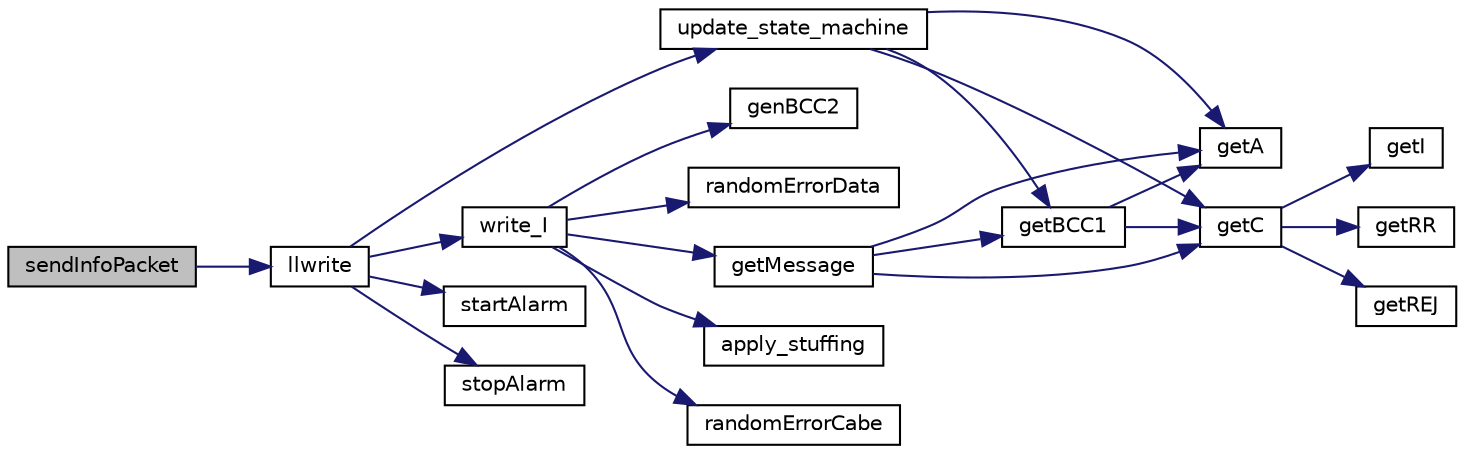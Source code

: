 digraph "sendInfoPacket"
{
  edge [fontname="Helvetica",fontsize="10",labelfontname="Helvetica",labelfontsize="10"];
  node [fontname="Helvetica",fontsize="10",shape=record];
  rankdir="LR";
  Node1 [label="sendInfoPacket",height=0.2,width=0.4,color="black", fillcolor="grey75", style="filled", fontcolor="black"];
  Node1 -> Node2 [color="midnightblue",fontsize="10",style="solid",fontname="Helvetica"];
  Node2 [label="llwrite",height=0.2,width=0.4,color="black", fillcolor="white", style="filled",URL="$_data_link_protocol_8c.html#a7566fe39434784a0bc29e8b0e64485fc"];
  Node2 -> Node3 [color="midnightblue",fontsize="10",style="solid",fontname="Helvetica"];
  Node3 [label="write_I",height=0.2,width=0.4,color="black", fillcolor="white", style="filled",URL="$_data_link_protocol_8c.html#ab455e0521aa499284c844ee6f8e26598"];
  Node3 -> Node4 [color="midnightblue",fontsize="10",style="solid",fontname="Helvetica"];
  Node4 [label="getMessage",height=0.2,width=0.4,color="black", fillcolor="white", style="filled",URL="$_data_link_protocol_8c.html#a15fda084e7c867a3bbec56c610d51328"];
  Node4 -> Node5 [color="midnightblue",fontsize="10",style="solid",fontname="Helvetica"];
  Node5 [label="getA",height=0.2,width=0.4,color="black", fillcolor="white", style="filled",URL="$_data_link_protocol_8c.html#a6a7b7f464b479f94feff8d9a00b18641"];
  Node4 -> Node6 [color="midnightblue",fontsize="10",style="solid",fontname="Helvetica"];
  Node6 [label="getC",height=0.2,width=0.4,color="black", fillcolor="white", style="filled",URL="$_data_link_protocol_8c.html#aaa901ccedf05fba90552bdacbd11d3e9"];
  Node6 -> Node7 [color="midnightblue",fontsize="10",style="solid",fontname="Helvetica"];
  Node7 [label="getI",height=0.2,width=0.4,color="black", fillcolor="white", style="filled",URL="$_data_link_protocol_8c.html#a1e4dbedff6dab62b362ac8ce0c34db2b"];
  Node6 -> Node8 [color="midnightblue",fontsize="10",style="solid",fontname="Helvetica"];
  Node8 [label="getRR",height=0.2,width=0.4,color="black", fillcolor="white", style="filled",URL="$_data_link_protocol_8c.html#a61563a2133275f81530af205df721370"];
  Node6 -> Node9 [color="midnightblue",fontsize="10",style="solid",fontname="Helvetica"];
  Node9 [label="getREJ",height=0.2,width=0.4,color="black", fillcolor="white", style="filled",URL="$_data_link_protocol_8c.html#abaa3708a048ddc5767862379efc6a548"];
  Node4 -> Node10 [color="midnightblue",fontsize="10",style="solid",fontname="Helvetica"];
  Node10 [label="getBCC1",height=0.2,width=0.4,color="black", fillcolor="white", style="filled",URL="$_data_link_protocol_8c.html#afa532baada4350c6ed5b8193170b419d"];
  Node10 -> Node5 [color="midnightblue",fontsize="10",style="solid",fontname="Helvetica"];
  Node10 -> Node6 [color="midnightblue",fontsize="10",style="solid",fontname="Helvetica"];
  Node3 -> Node11 [color="midnightblue",fontsize="10",style="solid",fontname="Helvetica"];
  Node11 [label="randomErrorCabe",height=0.2,width=0.4,color="black", fillcolor="white", style="filled",URL="$_data_link_protocol_8c.html#a0897e8adf83062f90d9c40d7150a65da"];
  Node3 -> Node12 [color="midnightblue",fontsize="10",style="solid",fontname="Helvetica"];
  Node12 [label="genBCC2",height=0.2,width=0.4,color="black", fillcolor="white", style="filled",URL="$_data_link_protocol_8c.html#adac0fd13500fe1f22cd9c00f46b13c05"];
  Node3 -> Node13 [color="midnightblue",fontsize="10",style="solid",fontname="Helvetica"];
  Node13 [label="randomErrorData",height=0.2,width=0.4,color="black", fillcolor="white", style="filled",URL="$_data_link_protocol_8c.html#ad02f9034be15b43af6a10458ac425729"];
  Node3 -> Node14 [color="midnightblue",fontsize="10",style="solid",fontname="Helvetica"];
  Node14 [label="apply_stuffing",height=0.2,width=0.4,color="black", fillcolor="white", style="filled",URL="$_data_link_protocol_8c.html#a5e3fb24a4fa1e5809512f2231866446c"];
  Node2 -> Node15 [color="midnightblue",fontsize="10",style="solid",fontname="Helvetica"];
  Node15 [label="startAlarm",height=0.2,width=0.4,color="black", fillcolor="white", style="filled",URL="$_data_link_protocol_8c.html#a49297b2b7505288d30cfe8a7e5ed19eb"];
  Node2 -> Node16 [color="midnightblue",fontsize="10",style="solid",fontname="Helvetica"];
  Node16 [label="update_state_machine",height=0.2,width=0.4,color="black", fillcolor="white", style="filled",URL="$_data_link_protocol_8c.html#ae6b9522ed0e0617707ec39205ac3d66b"];
  Node16 -> Node5 [color="midnightblue",fontsize="10",style="solid",fontname="Helvetica"];
  Node16 -> Node6 [color="midnightblue",fontsize="10",style="solid",fontname="Helvetica"];
  Node16 -> Node10 [color="midnightblue",fontsize="10",style="solid",fontname="Helvetica"];
  Node2 -> Node17 [color="midnightblue",fontsize="10",style="solid",fontname="Helvetica"];
  Node17 [label="stopAlarm",height=0.2,width=0.4,color="black", fillcolor="white", style="filled",URL="$_data_link_protocol_8c.html#a7ae58fc4d576671de97e4eab7d92d8ce"];
}
